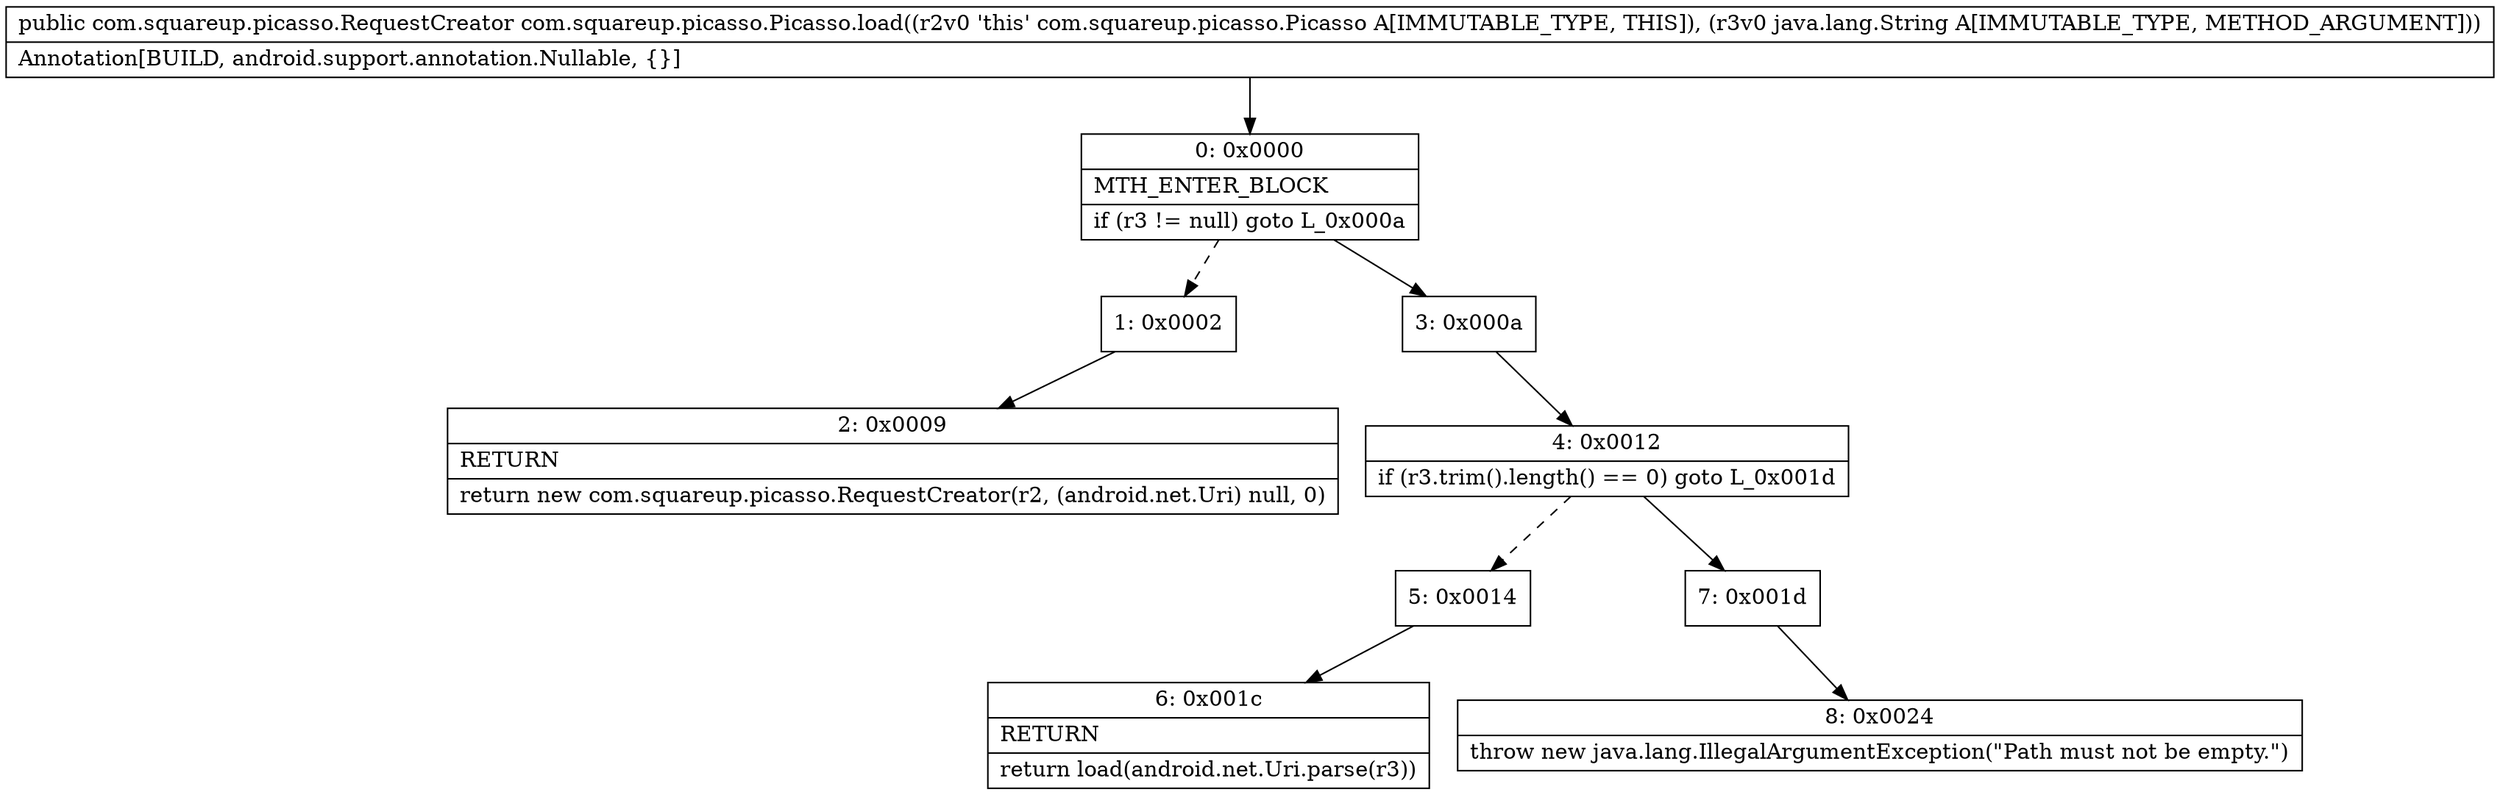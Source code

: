 digraph "CFG forcom.squareup.picasso.Picasso.load(Ljava\/lang\/String;)Lcom\/squareup\/picasso\/RequestCreator;" {
Node_0 [shape=record,label="{0\:\ 0x0000|MTH_ENTER_BLOCK\l|if (r3 != null) goto L_0x000a\l}"];
Node_1 [shape=record,label="{1\:\ 0x0002}"];
Node_2 [shape=record,label="{2\:\ 0x0009|RETURN\l|return new com.squareup.picasso.RequestCreator(r2, (android.net.Uri) null, 0)\l}"];
Node_3 [shape=record,label="{3\:\ 0x000a}"];
Node_4 [shape=record,label="{4\:\ 0x0012|if (r3.trim().length() == 0) goto L_0x001d\l}"];
Node_5 [shape=record,label="{5\:\ 0x0014}"];
Node_6 [shape=record,label="{6\:\ 0x001c|RETURN\l|return load(android.net.Uri.parse(r3))\l}"];
Node_7 [shape=record,label="{7\:\ 0x001d}"];
Node_8 [shape=record,label="{8\:\ 0x0024|throw new java.lang.IllegalArgumentException(\"Path must not be empty.\")\l}"];
MethodNode[shape=record,label="{public com.squareup.picasso.RequestCreator com.squareup.picasso.Picasso.load((r2v0 'this' com.squareup.picasso.Picasso A[IMMUTABLE_TYPE, THIS]), (r3v0 java.lang.String A[IMMUTABLE_TYPE, METHOD_ARGUMENT]))  | Annotation[BUILD, android.support.annotation.Nullable, \{\}]\l}"];
MethodNode -> Node_0;
Node_0 -> Node_1[style=dashed];
Node_0 -> Node_3;
Node_1 -> Node_2;
Node_3 -> Node_4;
Node_4 -> Node_5[style=dashed];
Node_4 -> Node_7;
Node_5 -> Node_6;
Node_7 -> Node_8;
}

